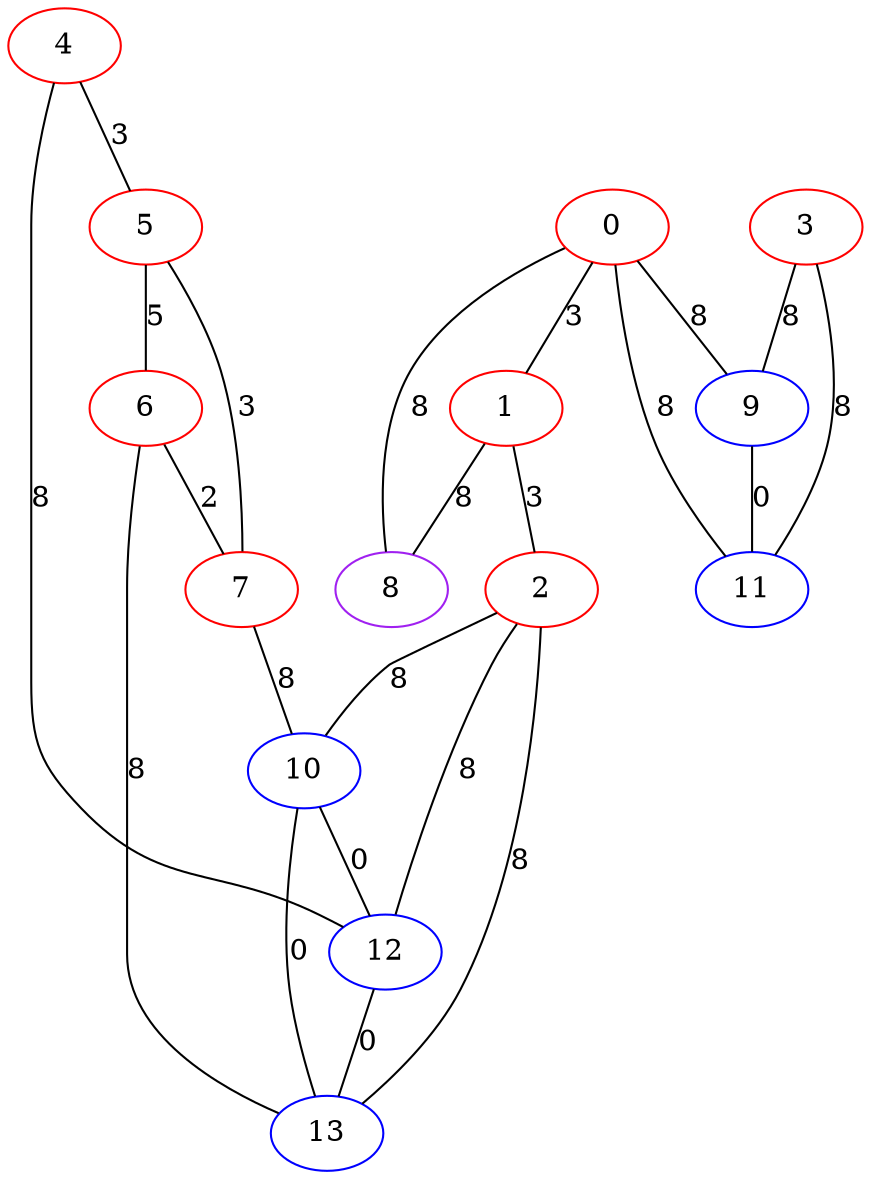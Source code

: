 graph "" {
0 [color=red, weight=1];
1 [color=red, weight=1];
2 [color=red, weight=1];
3 [color=red, weight=1];
4 [color=red, weight=1];
5 [color=red, weight=1];
6 [color=red, weight=1];
7 [color=red, weight=1];
8 [color=purple, weight=4];
9 [color=blue, weight=3];
10 [color=blue, weight=3];
11 [color=blue, weight=3];
12 [color=blue, weight=3];
13 [color=blue, weight=3];
0 -- 8  [key=0, label=8];
0 -- 1  [key=0, label=3];
0 -- 11  [key=0, label=8];
0 -- 9  [key=0, label=8];
1 -- 8  [key=0, label=8];
1 -- 2  [key=0, label=3];
2 -- 10  [key=0, label=8];
2 -- 12  [key=0, label=8];
2 -- 13  [key=0, label=8];
3 -- 9  [key=0, label=8];
3 -- 11  [key=0, label=8];
4 -- 12  [key=0, label=8];
4 -- 5  [key=0, label=3];
5 -- 6  [key=0, label=5];
5 -- 7  [key=0, label=3];
6 -- 13  [key=0, label=8];
6 -- 7  [key=0, label=2];
7 -- 10  [key=0, label=8];
9 -- 11  [key=0, label=0];
10 -- 12  [key=0, label=0];
10 -- 13  [key=0, label=0];
12 -- 13  [key=0, label=0];
}
